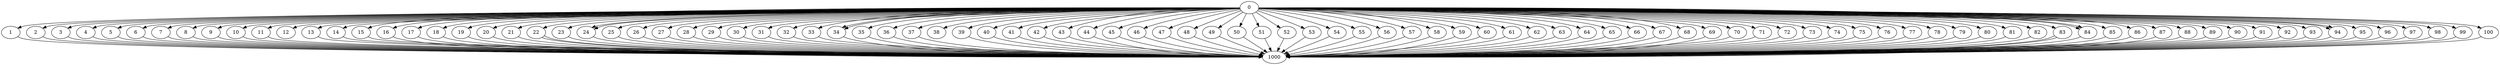 #
// Valery Bakanov research computer complex (2008 and further); e881e@mail.ru, http://vbakanov.ru/left_1.htm
#  Total edges in this directed graph: 102
/* This file was hand-crafted algorithm for banded matrix multiplication */
#
digraph M_MATR_BAND_100 {
0 -> 1 ;
0 -> 2 ;
0 -> 3 ;
0 -> 4 ;
0 -> 5 ;
0 -> 6 ;
0 -> 7 ;
0 -> 8 ;
0 -> 9 ;
0 -> 10 ;

0 -> 11 ;
0 -> 12 ;
0 -> 13 ;
0 -> 14 ;
0 -> 15 ;
0 -> 16 ;
0 -> 17 ;
0 -> 18 ;
0 -> 19 ;
0 -> 20 ;

0 -> 21 ;
0 -> 22 ;
0 -> 23 ;
0 -> 24 ;
0 -> 24 ;
0 -> 25 ;
0 -> 26 ;
0 -> 27 ;
0 -> 28 ;
0 -> 29 ;
0 -> 30 ;

0 -> 31 ;
0 -> 32 ;
0 -> 33 ;
0 -> 34 ;
0 -> 34 ;
0 -> 35 ;
0 -> 36 ;
0 -> 37 ;
0 -> 38 ;
0 -> 39 ;
0 -> 40 ;

0 -> 41 ;
0 -> 42 ;
0 -> 43 ;
0 -> 44 ;
0 -> 45 ;
0 -> 46 ;
0 -> 47 ;
0 -> 48 ;
0 -> 49 ;
0 -> 50 ;

0 -> 51 ;
0 -> 52 ;
0 -> 53 ;
0 -> 54 ;
0 -> 55 ;
0 -> 56 ;
0 -> 57 ;
0 -> 58 ;
0 -> 59 ;
0 -> 60 ;

0 -> 61 ;
0 -> 62 ;
0 -> 63 ;
0 -> 64 ;
0 -> 65 ;
0 -> 66 ;
0 -> 67 ;
0 -> 68 ;
0 -> 69 ;
0 -> 70 ;

0 -> 71 ;
0 -> 72 ;
0 -> 73 ;
0 -> 74 ;
0 -> 75 ;
0 -> 76 ;
0 -> 77 ;
0 -> 78 ;
0 -> 79 ;
0 -> 80 ;

0 -> 81 ;
0 -> 82 ;
0 -> 83 ;
0 -> 84 ;
0 -> 84 ;
0 -> 85 ;
0 -> 86 ;
0 -> 87 ;
0 -> 88 ;
0 -> 89 ;
0 -> 90 ;

0 -> 91 ;
0 -> 92 ;
0 -> 93 ;
0 -> 94 ;
0 -> 94 ;
0 -> 95 ;
0 -> 96 ;
0 -> 97 ;
0 -> 98 ;
0 -> 99 ;
0 -> 100 ;

1 -> 1000 ;
2 -> 1000 ;
3 -> 1000 ;
4 -> 1000 ;
5 -> 1000 ;
6 -> 1000 ;
7 -> 1000 ;
8 -> 1000 ;
9 -> 1000 ;
10 -> 1000 ;

11 -> 1000 ;
22 -> 1000 ;
13 -> 1000 ;
14 -> 1000 ;
15 -> 1000 ;
16 -> 1000 ;
17 -> 1000 ;
18 -> 1000 ;
19 -> 1000 ;
20 -> 1000 ;

21 -> 1000 ;
22 -> 1000 ;
23 -> 1000 ;
24 -> 1000 ;
25 -> 1000 ;
26 -> 1000 ;
27 -> 1000 ;
28 -> 1000 ;
29 -> 1000 ;
30 -> 1000 ;

31 -> 1000 ;
32 -> 1000 ;
33 -> 1000 ;
34 -> 1000 ;
35 -> 1000 ;
36 -> 1000 ;
37 -> 1000 ;
83 -> 1000 ;
39 -> 1000 ;
40 -> 1000 ;

41 -> 1000 ;
42 -> 1000 ;
43 -> 1000 ;
44 -> 1000 ;
45 -> 1000 ;
46 -> 1000 ;
47 -> 1000 ;
48 -> 1000 ;
49 -> 1000 ;
50 -> 1000 ;

51 -> 1000 ;
52 -> 1000 ;
53 -> 1000 ;
54 -> 1000 ;
55 -> 1000 ;
56 -> 1000 ;
57 -> 1000 ;
58 -> 1000 ;
59 -> 1000 ;
60 -> 1000 ;

61 -> 1000 ;
62 -> 1000 ;
63 -> 1000 ;
64 -> 1000 ;
65 -> 1000 ;
66 -> 1000 ;
67 -> 1000 ;
68 -> 1000 ;
69 -> 1000 ;
70 -> 1000 ;

71 -> 1000 ;
72 -> 1000 ;
73 -> 1000 ;
74 -> 1000 ;
75 -> 1000 ;
76 -> 1000 ;
77 -> 1000 ;
78 -> 1000 ;
79 -> 1000 ;
80 -> 1000 ;

81 -> 1000 ;
82 -> 1000 ;
83 -> 1000 ;
84 -> 1000 ;
85 -> 1000 ;
86 -> 1000 ;
87 -> 1000 ;
88 -> 1000 ;
89 -> 1000 ;
90 -> 1000 ;

91 -> 1000 ;
92 -> 1000 ;
93 -> 1000 ;
94 -> 1000 ;
95 -> 1000 ;
96 -> 1000 ;
97 -> 1000 ;
98 -> 1000 ;
99 -> 1000 ;
100 -> 1000 ;

}

